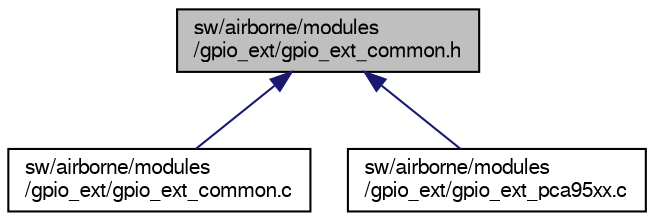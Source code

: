 digraph "sw/airborne/modules/gpio_ext/gpio_ext_common.h"
{
  edge [fontname="FreeSans",fontsize="10",labelfontname="FreeSans",labelfontsize="10"];
  node [fontname="FreeSans",fontsize="10",shape=record];
  Node1 [label="sw/airborne/modules\l/gpio_ext/gpio_ext_common.h",height=0.2,width=0.4,color="black", fillcolor="grey75", style="filled", fontcolor="black"];
  Node1 -> Node2 [dir="back",color="midnightblue",fontsize="10",style="solid",fontname="FreeSans"];
  Node2 [label="sw/airborne/modules\l/gpio_ext/gpio_ext_common.c",height=0.2,width=0.4,color="black", fillcolor="white", style="filled",URL="$gpio__ext__common_8c.html"];
  Node1 -> Node3 [dir="back",color="midnightblue",fontsize="10",style="solid",fontname="FreeSans"];
  Node3 [label="sw/airborne/modules\l/gpio_ext/gpio_ext_pca95xx.c",height=0.2,width=0.4,color="black", fillcolor="white", style="filled",URL="$gpio__ext__pca95xx_8c.html"];
}
